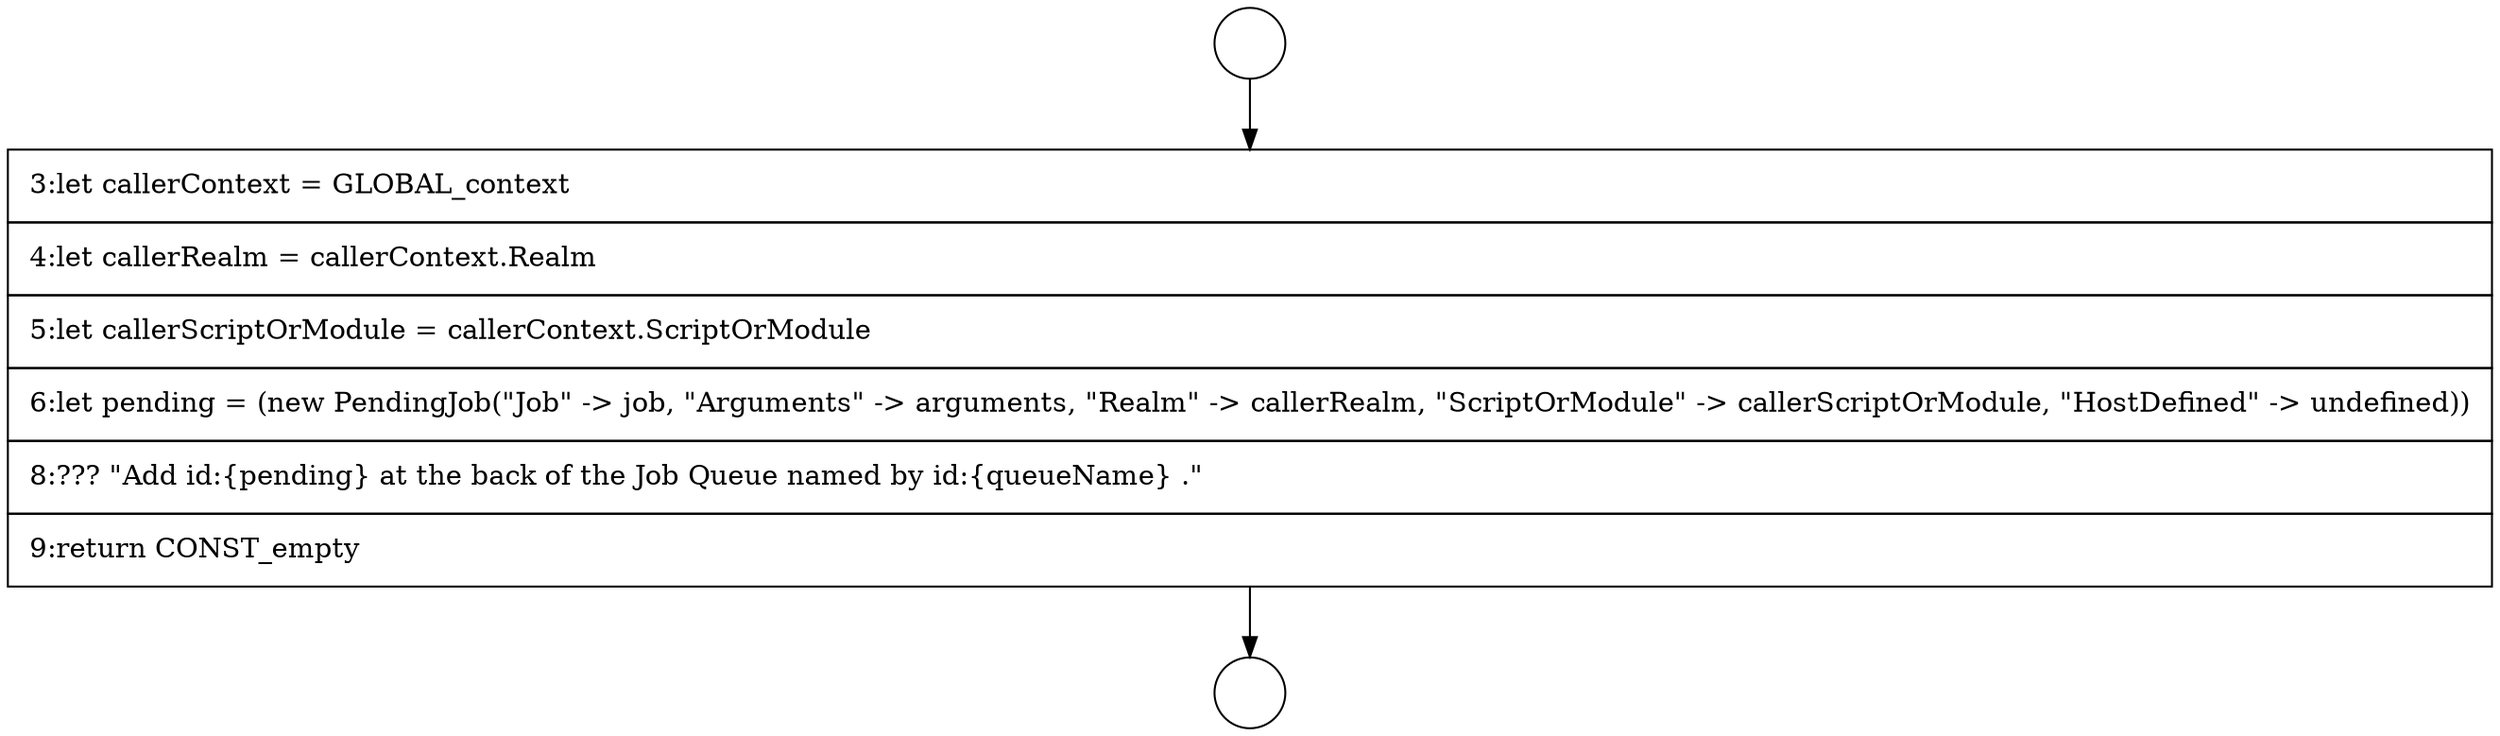 digraph {
  node1455 [shape=circle label=" " color="black" fillcolor="white" style=filled]
  node1457 [shape=none, margin=0, label=<<font color="black">
    <table border="0" cellborder="1" cellspacing="0" cellpadding="10">
      <tr><td align="left">3:let callerContext = GLOBAL_context</td></tr>
      <tr><td align="left">4:let callerRealm = callerContext.Realm</td></tr>
      <tr><td align="left">5:let callerScriptOrModule = callerContext.ScriptOrModule</td></tr>
      <tr><td align="left">6:let pending = (new PendingJob(&quot;Job&quot; -&gt; job, &quot;Arguments&quot; -&gt; arguments, &quot;Realm&quot; -&gt; callerRealm, &quot;ScriptOrModule&quot; -&gt; callerScriptOrModule, &quot;HostDefined&quot; -&gt; undefined))</td></tr>
      <tr><td align="left">8:??? &quot;Add id:{pending} at the back of the Job Queue named by id:{queueName} .&quot;</td></tr>
      <tr><td align="left">9:return CONST_empty</td></tr>
    </table>
  </font>> color="black" fillcolor="white" style=filled]
  node1456 [shape=circle label=" " color="black" fillcolor="white" style=filled]
  node1455 -> node1457 [ color="black"]
  node1457 -> node1456 [ color="black"]
}
